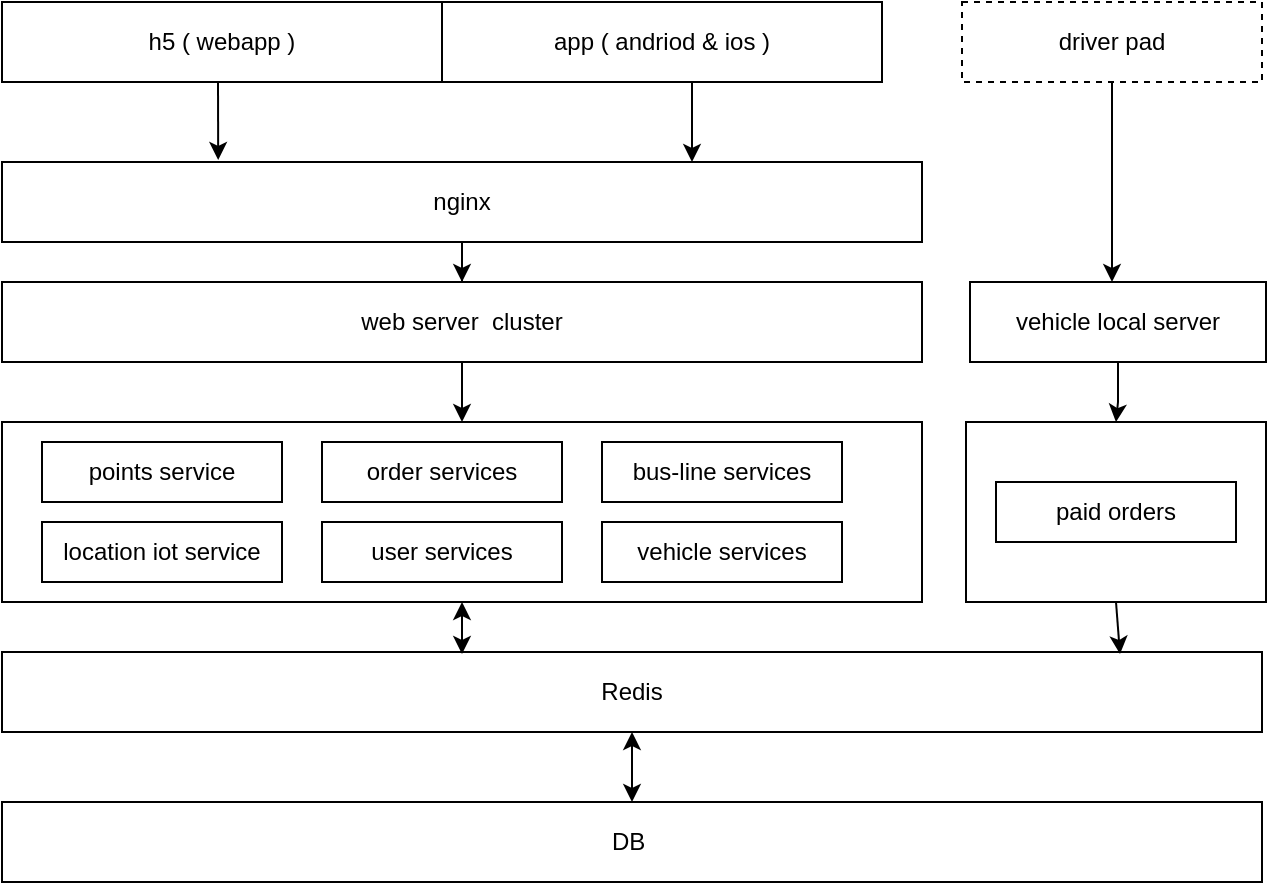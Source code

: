 <mxfile version="14.1.8" type="github">
  <diagram id="gbyR3BbDIpJ6xn25tHza" name="Page-1">
    <mxGraphModel dx="1135" dy="738" grid="1" gridSize="10" guides="1" tooltips="1" connect="1" arrows="1" fold="1" page="1" pageScale="1" pageWidth="827" pageHeight="1169" math="0" shadow="0">
      <root>
        <mxCell id="0" />
        <mxCell id="1" parent="0" />
        <mxCell id="zfAiL8usJquPXQVk5bwJ-2" value="DB&amp;nbsp;" style="rounded=0;whiteSpace=wrap;html=1;" parent="1" vertex="1">
          <mxGeometry x="90" y="660" width="630" height="40" as="geometry" />
        </mxCell>
        <mxCell id="zfAiL8usJquPXQVk5bwJ-3" value="Redis" style="rounded=0;whiteSpace=wrap;html=1;" parent="1" vertex="1">
          <mxGeometry x="90" y="585" width="630" height="40" as="geometry" />
        </mxCell>
        <mxCell id="zfAiL8usJquPXQVk5bwJ-10" value="" style="endArrow=classic;startArrow=classic;html=1;entryX=0.5;entryY=0;entryDx=0;entryDy=0;exitX=0.5;exitY=1;exitDx=0;exitDy=0;" parent="1" source="zfAiL8usJquPXQVk5bwJ-3" target="zfAiL8usJquPXQVk5bwJ-2" edge="1">
          <mxGeometry width="50" height="50" relative="1" as="geometry">
            <mxPoint x="340" y="510" as="sourcePoint" />
            <mxPoint x="390" y="460" as="targetPoint" />
          </mxGeometry>
        </mxCell>
        <mxCell id="zfAiL8usJquPXQVk5bwJ-12" value="" style="rounded=0;whiteSpace=wrap;html=1;" parent="1" vertex="1">
          <mxGeometry x="572" y="470" width="150" height="90" as="geometry" />
        </mxCell>
        <mxCell id="zfAiL8usJquPXQVk5bwJ-13" value="paid orders" style="rounded=0;whiteSpace=wrap;html=1;" parent="1" vertex="1">
          <mxGeometry x="587" y="500" width="120" height="30" as="geometry" />
        </mxCell>
        <mxCell id="zfAiL8usJquPXQVk5bwJ-16" value="" style="rounded=0;whiteSpace=wrap;html=1;" parent="1" vertex="1">
          <mxGeometry x="90" y="470" width="460" height="90" as="geometry" />
        </mxCell>
        <mxCell id="qv1XhSE9-4ylHCxE3Da8-3" value="" style="endArrow=classic;html=1;exitX=0.5;exitY=1;exitDx=0;exitDy=0;" edge="1" parent="1" source="zfAiL8usJquPXQVk5bwJ-12">
          <mxGeometry width="50" height="50" relative="1" as="geometry">
            <mxPoint x="647" y="560" as="sourcePoint" />
            <mxPoint x="649" y="586" as="targetPoint" />
          </mxGeometry>
        </mxCell>
        <mxCell id="qv1XhSE9-4ylHCxE3Da8-4" value="points service" style="rounded=0;whiteSpace=wrap;html=1;" vertex="1" parent="1">
          <mxGeometry x="110" y="480" width="120" height="30" as="geometry" />
        </mxCell>
        <mxCell id="qv1XhSE9-4ylHCxE3Da8-5" value="location iot service" style="rounded=0;whiteSpace=wrap;html=1;" vertex="1" parent="1">
          <mxGeometry x="110" y="520" width="120" height="30" as="geometry" />
        </mxCell>
        <mxCell id="qv1XhSE9-4ylHCxE3Da8-6" value="order services" style="rounded=0;whiteSpace=wrap;html=1;" vertex="1" parent="1">
          <mxGeometry x="250" y="480" width="120" height="30" as="geometry" />
        </mxCell>
        <mxCell id="qv1XhSE9-4ylHCxE3Da8-7" value="user services" style="rounded=0;whiteSpace=wrap;html=1;" vertex="1" parent="1">
          <mxGeometry x="250" y="520" width="120" height="30" as="geometry" />
        </mxCell>
        <mxCell id="qv1XhSE9-4ylHCxE3Da8-8" value="bus-line services" style="rounded=0;whiteSpace=wrap;html=1;" vertex="1" parent="1">
          <mxGeometry x="390" y="480" width="120" height="30" as="geometry" />
        </mxCell>
        <mxCell id="qv1XhSE9-4ylHCxE3Da8-9" value="vehicle services" style="rounded=0;whiteSpace=wrap;html=1;" vertex="1" parent="1">
          <mxGeometry x="390" y="520" width="120" height="30" as="geometry" />
        </mxCell>
        <mxCell id="qv1XhSE9-4ylHCxE3Da8-13" value="" style="edgeStyle=orthogonalEdgeStyle;rounded=0;orthogonalLoop=1;jettySize=auto;html=1;" edge="1" parent="1" source="qv1XhSE9-4ylHCxE3Da8-10">
          <mxGeometry relative="1" as="geometry">
            <mxPoint x="647" y="470" as="targetPoint" />
          </mxGeometry>
        </mxCell>
        <mxCell id="qv1XhSE9-4ylHCxE3Da8-10" value="vehicle local server" style="rounded=0;whiteSpace=wrap;html=1;" vertex="1" parent="1">
          <mxGeometry x="574" y="400" width="148" height="40" as="geometry" />
        </mxCell>
        <mxCell id="qv1XhSE9-4ylHCxE3Da8-11" value="web server&amp;nbsp; cluster" style="rounded=0;whiteSpace=wrap;html=1;" vertex="1" parent="1">
          <mxGeometry x="90" y="400" width="460" height="40" as="geometry" />
        </mxCell>
        <mxCell id="qv1XhSE9-4ylHCxE3Da8-16" value="" style="endArrow=classic;html=1;exitX=0.5;exitY=1;exitDx=0;exitDy=0;entryX=0.5;entryY=0;entryDx=0;entryDy=0;" edge="1" parent="1" source="qv1XhSE9-4ylHCxE3Da8-11" target="zfAiL8usJquPXQVk5bwJ-16">
          <mxGeometry width="50" height="50" relative="1" as="geometry">
            <mxPoint x="210" y="340" as="sourcePoint" />
            <mxPoint x="260" y="290" as="targetPoint" />
          </mxGeometry>
        </mxCell>
        <mxCell id="qv1XhSE9-4ylHCxE3Da8-18" value="" style="endArrow=classic;startArrow=classic;html=1;" edge="1" parent="1">
          <mxGeometry width="50" height="50" relative="1" as="geometry">
            <mxPoint x="320" y="586" as="sourcePoint" />
            <mxPoint x="320" y="560" as="targetPoint" />
          </mxGeometry>
        </mxCell>
        <mxCell id="qv1XhSE9-4ylHCxE3Da8-21" value="" style="edgeStyle=orthogonalEdgeStyle;rounded=0;orthogonalLoop=1;jettySize=auto;html=1;" edge="1" parent="1" source="qv1XhSE9-4ylHCxE3Da8-20" target="qv1XhSE9-4ylHCxE3Da8-11">
          <mxGeometry relative="1" as="geometry" />
        </mxCell>
        <mxCell id="qv1XhSE9-4ylHCxE3Da8-20" value="nginx" style="rounded=0;whiteSpace=wrap;html=1;" vertex="1" parent="1">
          <mxGeometry x="90" y="340" width="460" height="40" as="geometry" />
        </mxCell>
        <mxCell id="qv1XhSE9-4ylHCxE3Da8-23" value="h5 ( webapp )" style="rounded=0;whiteSpace=wrap;html=1;" vertex="1" parent="1">
          <mxGeometry x="90" y="260" width="220" height="40" as="geometry" />
        </mxCell>
        <mxCell id="qv1XhSE9-4ylHCxE3Da8-25" value="app ( andriod &amp;amp; ios )" style="rounded=0;whiteSpace=wrap;html=1;" vertex="1" parent="1">
          <mxGeometry x="310" y="260" width="220" height="40" as="geometry" />
        </mxCell>
        <mxCell id="qv1XhSE9-4ylHCxE3Da8-32" value="" style="edgeStyle=orthogonalEdgeStyle;rounded=0;orthogonalLoop=1;jettySize=auto;html=1;" edge="1" parent="1" source="qv1XhSE9-4ylHCxE3Da8-26" target="qv1XhSE9-4ylHCxE3Da8-10">
          <mxGeometry relative="1" as="geometry">
            <Array as="points">
              <mxPoint x="648" y="400" />
              <mxPoint x="648" y="400" />
            </Array>
          </mxGeometry>
        </mxCell>
        <mxCell id="qv1XhSE9-4ylHCxE3Da8-26" value="driver pad" style="rounded=0;whiteSpace=wrap;html=1;dashed=1;" vertex="1" parent="1">
          <mxGeometry x="570" y="260" width="150" height="40" as="geometry" />
        </mxCell>
        <mxCell id="qv1XhSE9-4ylHCxE3Da8-28" value="" style="endArrow=classic;html=1;entryX=0.235;entryY=-0.025;entryDx=0;entryDy=0;entryPerimeter=0;" edge="1" parent="1" target="qv1XhSE9-4ylHCxE3Da8-20">
          <mxGeometry width="50" height="50" relative="1" as="geometry">
            <mxPoint x="198" y="300" as="sourcePoint" />
            <mxPoint x="198" y="330" as="targetPoint" />
          </mxGeometry>
        </mxCell>
        <mxCell id="qv1XhSE9-4ylHCxE3Da8-33" value="" style="endArrow=classic;html=1;entryX=0.75;entryY=0;entryDx=0;entryDy=0;" edge="1" parent="1" target="qv1XhSE9-4ylHCxE3Da8-20">
          <mxGeometry width="50" height="50" relative="1" as="geometry">
            <mxPoint x="435" y="300" as="sourcePoint" />
            <mxPoint x="480" y="220" as="targetPoint" />
          </mxGeometry>
        </mxCell>
      </root>
    </mxGraphModel>
  </diagram>
</mxfile>
